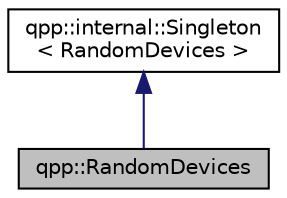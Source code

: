 digraph "qpp::RandomDevices"
{
  edge [fontname="Helvetica",fontsize="10",labelfontname="Helvetica",labelfontsize="10"];
  node [fontname="Helvetica",fontsize="10",shape=record];
  Node2 [label="qpp::RandomDevices",height=0.2,width=0.4,color="black", fillcolor="grey75", style="filled", fontcolor="black"];
  Node3 -> Node2 [dir="back",color="midnightblue",fontsize="10",style="solid",fontname="Helvetica"];
  Node3 [label="qpp::internal::Singleton\l\< RandomDevices \>",height=0.2,width=0.4,color="black", fillcolor="white", style="filled",URL="$classqpp_1_1internal_1_1_singleton.html"];
}
